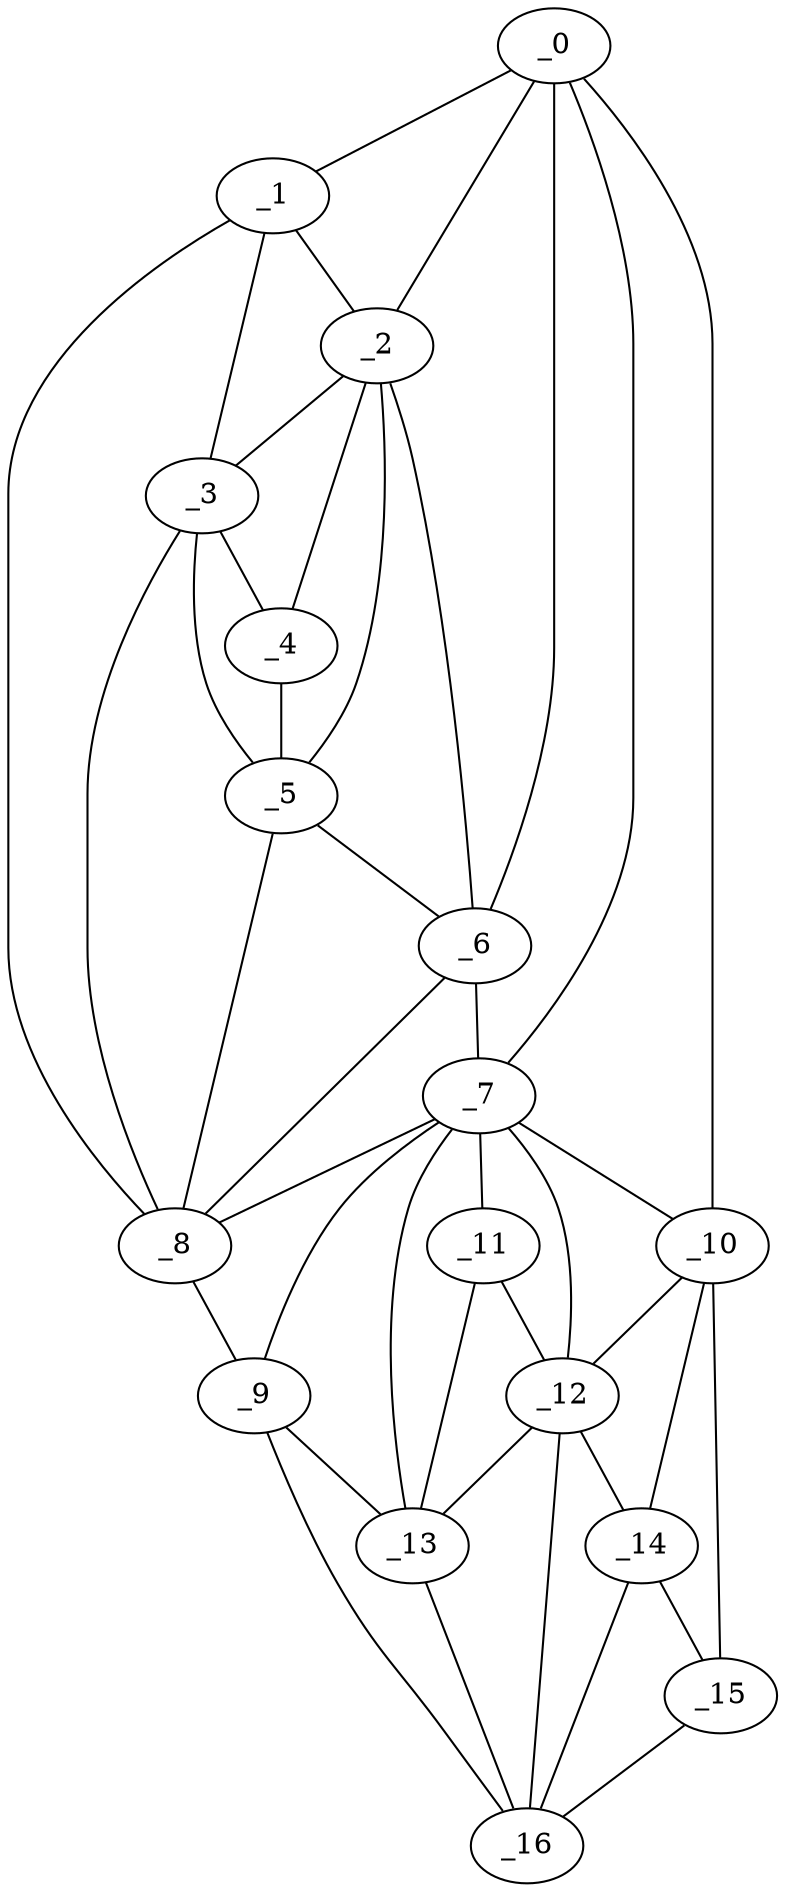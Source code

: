 graph "obj10__330.gxl" {
	_0	 [x=4,
		y=31];
	_1	 [x=49,
		y=96];
	_0 -- _1	 [valence=1];
	_2	 [x=53,
		y=89];
	_0 -- _2	 [valence=2];
	_6	 [x=80,
		y=80];
	_0 -- _6	 [valence=2];
	_7	 [x=86,
		y=75];
	_0 -- _7	 [valence=1];
	_10	 [x=105,
		y=24];
	_0 -- _10	 [valence=1];
	_1 -- _2	 [valence=2];
	_3	 [x=65,
		y=97];
	_1 -- _3	 [valence=2];
	_8	 [x=92,
		y=99];
	_1 -- _8	 [valence=1];
	_2 -- _3	 [valence=1];
	_4	 [x=67,
		y=92];
	_2 -- _4	 [valence=2];
	_5	 [x=71,
		y=89];
	_2 -- _5	 [valence=2];
	_2 -- _6	 [valence=1];
	_3 -- _4	 [valence=1];
	_3 -- _5	 [valence=2];
	_3 -- _8	 [valence=1];
	_4 -- _5	 [valence=2];
	_5 -- _6	 [valence=2];
	_5 -- _8	 [valence=1];
	_6 -- _7	 [valence=2];
	_6 -- _8	 [valence=2];
	_7 -- _8	 [valence=2];
	_9	 [x=104,
		y=87];
	_7 -- _9	 [valence=2];
	_7 -- _10	 [valence=2];
	_11	 [x=105,
		y=59];
	_7 -- _11	 [valence=2];
	_12	 [x=108,
		y=52];
	_7 -- _12	 [valence=2];
	_13	 [x=109,
		y=63];
	_7 -- _13	 [valence=1];
	_8 -- _9	 [valence=1];
	_9 -- _13	 [valence=2];
	_16	 [x=125,
		y=48];
	_9 -- _16	 [valence=1];
	_10 -- _12	 [valence=2];
	_14	 [x=115,
		y=36];
	_10 -- _14	 [valence=2];
	_15	 [x=125,
		y=27];
	_10 -- _15	 [valence=1];
	_11 -- _12	 [valence=2];
	_11 -- _13	 [valence=1];
	_12 -- _13	 [valence=2];
	_12 -- _14	 [valence=2];
	_12 -- _16	 [valence=2];
	_13 -- _16	 [valence=1];
	_14 -- _15	 [valence=2];
	_14 -- _16	 [valence=2];
	_15 -- _16	 [valence=1];
}
